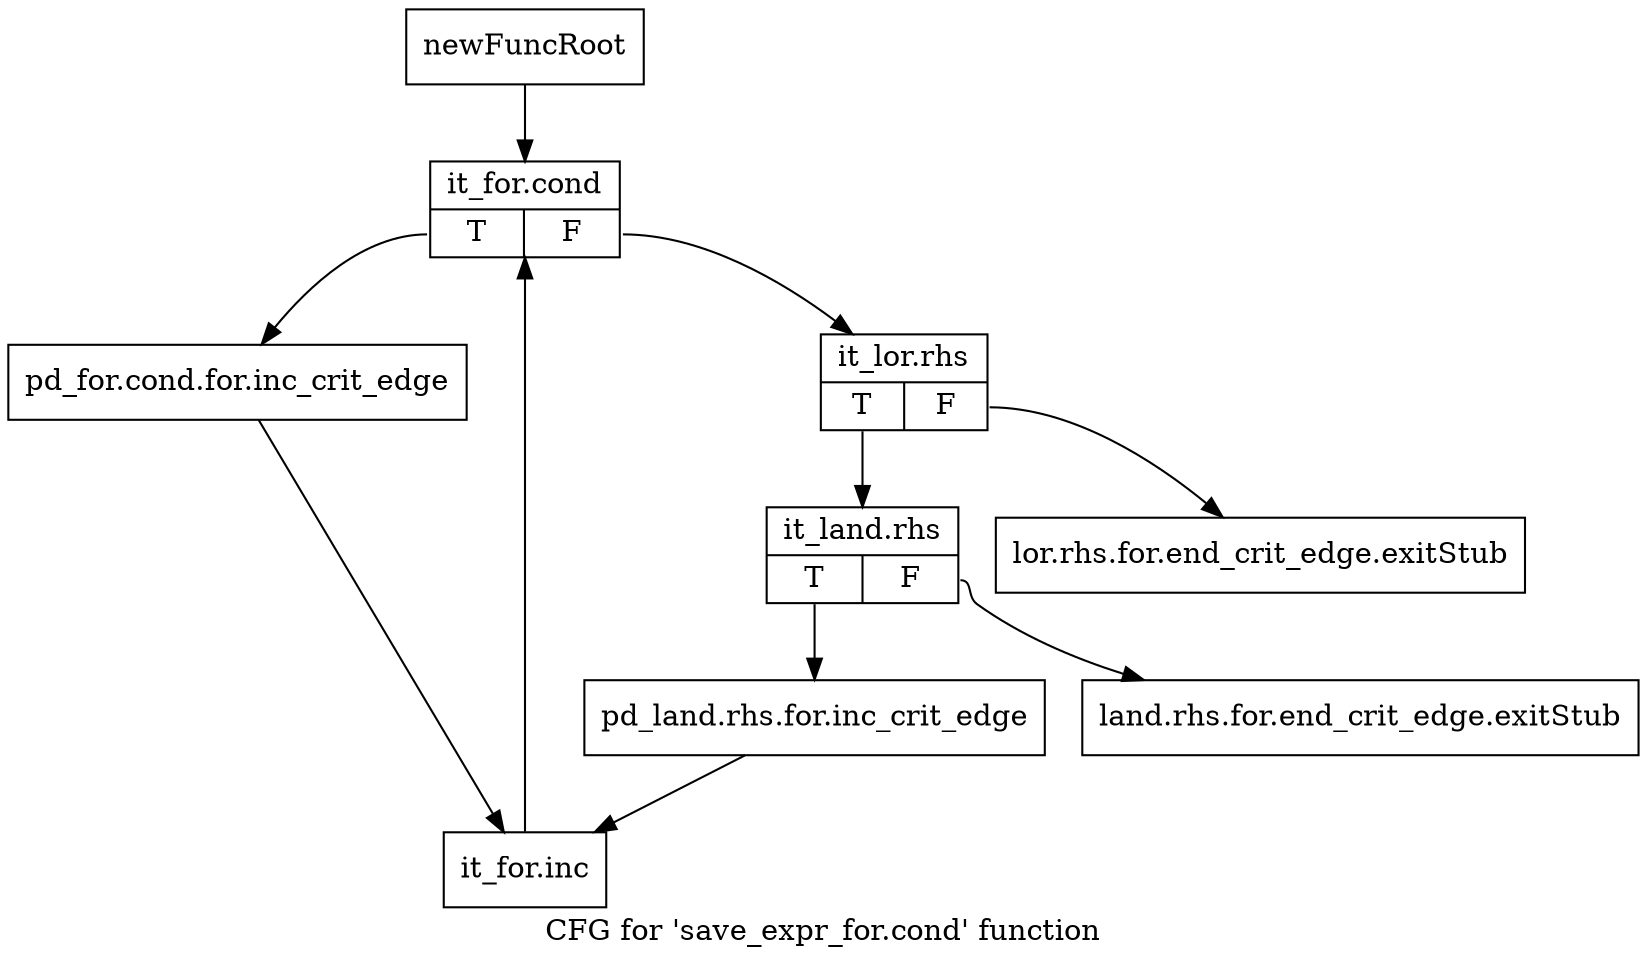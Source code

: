 digraph "CFG for 'save_expr_for.cond' function" {
	label="CFG for 'save_expr_for.cond' function";

	Node0xc4d2770 [shape=record,label="{newFuncRoot}"];
	Node0xc4d2770 -> Node0xc4d2860;
	Node0xc4d27c0 [shape=record,label="{lor.rhs.for.end_crit_edge.exitStub}"];
	Node0xc4d2810 [shape=record,label="{land.rhs.for.end_crit_edge.exitStub}"];
	Node0xc4d2860 [shape=record,label="{it_for.cond|{<s0>T|<s1>F}}"];
	Node0xc4d2860:s0 -> Node0xc4d2e70;
	Node0xc4d2860:s1 -> Node0xc4d2d80;
	Node0xc4d2d80 [shape=record,label="{it_lor.rhs|{<s0>T|<s1>F}}"];
	Node0xc4d2d80:s0 -> Node0xc4d2dd0;
	Node0xc4d2d80:s1 -> Node0xc4d27c0;
	Node0xc4d2dd0 [shape=record,label="{it_land.rhs|{<s0>T|<s1>F}}"];
	Node0xc4d2dd0:s0 -> Node0xc4d2e20;
	Node0xc4d2dd0:s1 -> Node0xc4d2810;
	Node0xc4d2e20 [shape=record,label="{pd_land.rhs.for.inc_crit_edge}"];
	Node0xc4d2e20 -> Node0xc4d2ec0;
	Node0xc4d2e70 [shape=record,label="{pd_for.cond.for.inc_crit_edge}"];
	Node0xc4d2e70 -> Node0xc4d2ec0;
	Node0xc4d2ec0 [shape=record,label="{it_for.inc}"];
	Node0xc4d2ec0 -> Node0xc4d2860;
}
